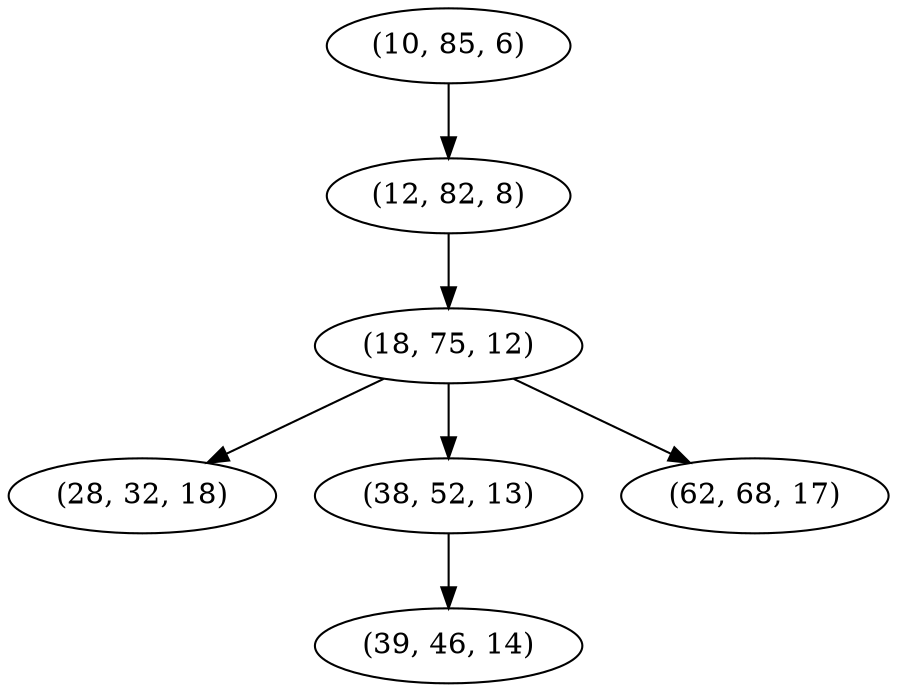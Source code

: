 digraph tree {
    "(10, 85, 6)";
    "(12, 82, 8)";
    "(18, 75, 12)";
    "(28, 32, 18)";
    "(38, 52, 13)";
    "(39, 46, 14)";
    "(62, 68, 17)";
    "(10, 85, 6)" -> "(12, 82, 8)";
    "(12, 82, 8)" -> "(18, 75, 12)";
    "(18, 75, 12)" -> "(28, 32, 18)";
    "(18, 75, 12)" -> "(38, 52, 13)";
    "(18, 75, 12)" -> "(62, 68, 17)";
    "(38, 52, 13)" -> "(39, 46, 14)";
}
